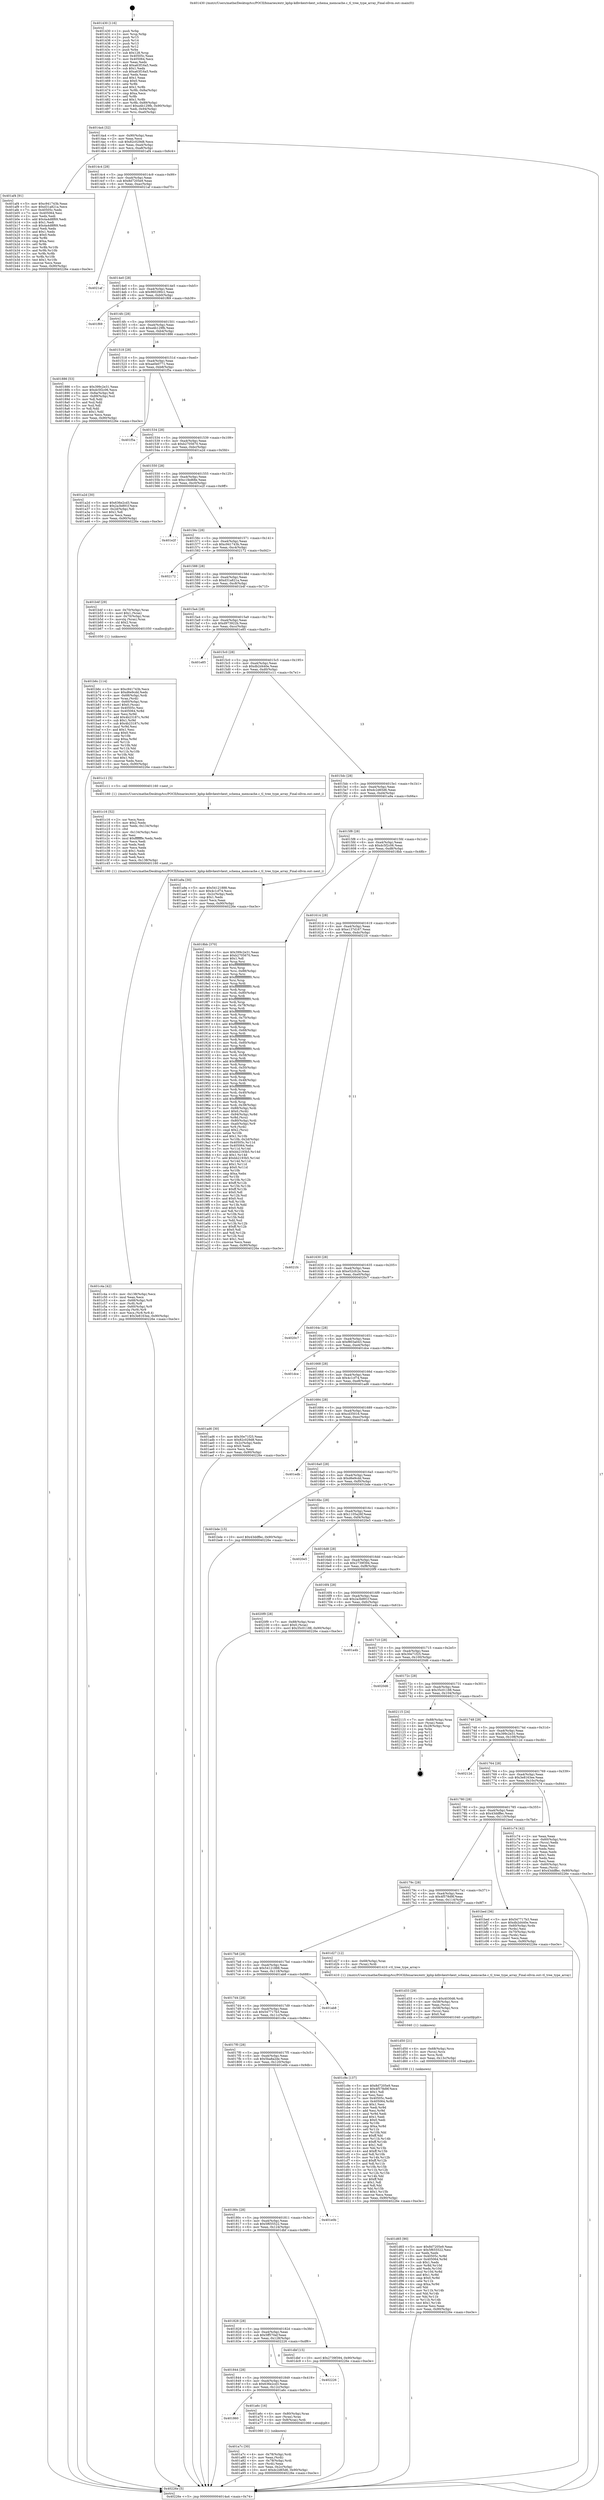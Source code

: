 digraph "0x401430" {
  label = "0x401430 (/mnt/c/Users/mathe/Desktop/tcc/POCII/binaries/extr_kphp-kdbvkextvkext_schema_memcache.c_tl_tree_type_array_Final-ollvm.out::main(0))"
  labelloc = "t"
  node[shape=record]

  Entry [label="",width=0.3,height=0.3,shape=circle,fillcolor=black,style=filled]
  "0x4014a4" [label="{
     0x4014a4 [32]\l
     | [instrs]\l
     &nbsp;&nbsp;0x4014a4 \<+6\>: mov -0x90(%rbp),%eax\l
     &nbsp;&nbsp;0x4014aa \<+2\>: mov %eax,%ecx\l
     &nbsp;&nbsp;0x4014ac \<+6\>: sub $0x82c029d8,%ecx\l
     &nbsp;&nbsp;0x4014b2 \<+6\>: mov %eax,-0xa4(%rbp)\l
     &nbsp;&nbsp;0x4014b8 \<+6\>: mov %ecx,-0xa8(%rbp)\l
     &nbsp;&nbsp;0x4014be \<+6\>: je 0000000000401af4 \<main+0x6c4\>\l
  }"]
  "0x401af4" [label="{
     0x401af4 [91]\l
     | [instrs]\l
     &nbsp;&nbsp;0x401af4 \<+5\>: mov $0xc941743b,%eax\l
     &nbsp;&nbsp;0x401af9 \<+5\>: mov $0xd31a821a,%ecx\l
     &nbsp;&nbsp;0x401afe \<+7\>: mov 0x40505c,%edx\l
     &nbsp;&nbsp;0x401b05 \<+7\>: mov 0x405064,%esi\l
     &nbsp;&nbsp;0x401b0c \<+2\>: mov %edx,%edi\l
     &nbsp;&nbsp;0x401b0e \<+6\>: add $0x4a4d8f69,%edi\l
     &nbsp;&nbsp;0x401b14 \<+3\>: sub $0x1,%edi\l
     &nbsp;&nbsp;0x401b17 \<+6\>: sub $0x4a4d8f69,%edi\l
     &nbsp;&nbsp;0x401b1d \<+3\>: imul %edi,%edx\l
     &nbsp;&nbsp;0x401b20 \<+3\>: and $0x1,%edx\l
     &nbsp;&nbsp;0x401b23 \<+3\>: cmp $0x0,%edx\l
     &nbsp;&nbsp;0x401b26 \<+4\>: sete %r8b\l
     &nbsp;&nbsp;0x401b2a \<+3\>: cmp $0xa,%esi\l
     &nbsp;&nbsp;0x401b2d \<+4\>: setl %r9b\l
     &nbsp;&nbsp;0x401b31 \<+3\>: mov %r8b,%r10b\l
     &nbsp;&nbsp;0x401b34 \<+3\>: and %r9b,%r10b\l
     &nbsp;&nbsp;0x401b37 \<+3\>: xor %r9b,%r8b\l
     &nbsp;&nbsp;0x401b3a \<+3\>: or %r8b,%r10b\l
     &nbsp;&nbsp;0x401b3d \<+4\>: test $0x1,%r10b\l
     &nbsp;&nbsp;0x401b41 \<+3\>: cmovne %ecx,%eax\l
     &nbsp;&nbsp;0x401b44 \<+6\>: mov %eax,-0x90(%rbp)\l
     &nbsp;&nbsp;0x401b4a \<+5\>: jmp 000000000040226e \<main+0xe3e\>\l
  }"]
  "0x4014c4" [label="{
     0x4014c4 [28]\l
     | [instrs]\l
     &nbsp;&nbsp;0x4014c4 \<+5\>: jmp 00000000004014c9 \<main+0x99\>\l
     &nbsp;&nbsp;0x4014c9 \<+6\>: mov -0xa4(%rbp),%eax\l
     &nbsp;&nbsp;0x4014cf \<+5\>: sub $0x8d7205e9,%eax\l
     &nbsp;&nbsp;0x4014d4 \<+6\>: mov %eax,-0xac(%rbp)\l
     &nbsp;&nbsp;0x4014da \<+6\>: je 00000000004021af \<main+0xd7f\>\l
  }"]
  Exit [label="",width=0.3,height=0.3,shape=circle,fillcolor=black,style=filled,peripheries=2]
  "0x4021af" [label="{
     0x4021af\l
  }", style=dashed]
  "0x4014e0" [label="{
     0x4014e0 [28]\l
     | [instrs]\l
     &nbsp;&nbsp;0x4014e0 \<+5\>: jmp 00000000004014e5 \<main+0xb5\>\l
     &nbsp;&nbsp;0x4014e5 \<+6\>: mov -0xa4(%rbp),%eax\l
     &nbsp;&nbsp;0x4014eb \<+5\>: sub $0x960290c1,%eax\l
     &nbsp;&nbsp;0x4014f0 \<+6\>: mov %eax,-0xb0(%rbp)\l
     &nbsp;&nbsp;0x4014f6 \<+6\>: je 0000000000401f69 \<main+0xb39\>\l
  }"]
  "0x401d65" [label="{
     0x401d65 [90]\l
     | [instrs]\l
     &nbsp;&nbsp;0x401d65 \<+5\>: mov $0x8d7205e9,%eax\l
     &nbsp;&nbsp;0x401d6a \<+5\>: mov $0x5f655522,%esi\l
     &nbsp;&nbsp;0x401d6f \<+2\>: xor %edx,%edx\l
     &nbsp;&nbsp;0x401d71 \<+8\>: mov 0x40505c,%r8d\l
     &nbsp;&nbsp;0x401d79 \<+8\>: mov 0x405064,%r9d\l
     &nbsp;&nbsp;0x401d81 \<+3\>: sub $0x1,%edx\l
     &nbsp;&nbsp;0x401d84 \<+3\>: mov %r8d,%r10d\l
     &nbsp;&nbsp;0x401d87 \<+3\>: add %edx,%r10d\l
     &nbsp;&nbsp;0x401d8a \<+4\>: imul %r10d,%r8d\l
     &nbsp;&nbsp;0x401d8e \<+4\>: and $0x1,%r8d\l
     &nbsp;&nbsp;0x401d92 \<+4\>: cmp $0x0,%r8d\l
     &nbsp;&nbsp;0x401d96 \<+4\>: sete %r11b\l
     &nbsp;&nbsp;0x401d9a \<+4\>: cmp $0xa,%r9d\l
     &nbsp;&nbsp;0x401d9e \<+3\>: setl %bl\l
     &nbsp;&nbsp;0x401da1 \<+3\>: mov %r11b,%r14b\l
     &nbsp;&nbsp;0x401da4 \<+3\>: and %bl,%r14b\l
     &nbsp;&nbsp;0x401da7 \<+3\>: xor %bl,%r11b\l
     &nbsp;&nbsp;0x401daa \<+3\>: or %r11b,%r14b\l
     &nbsp;&nbsp;0x401dad \<+4\>: test $0x1,%r14b\l
     &nbsp;&nbsp;0x401db1 \<+3\>: cmovne %esi,%eax\l
     &nbsp;&nbsp;0x401db4 \<+6\>: mov %eax,-0x90(%rbp)\l
     &nbsp;&nbsp;0x401dba \<+5\>: jmp 000000000040226e \<main+0xe3e\>\l
  }"]
  "0x401f69" [label="{
     0x401f69\l
  }", style=dashed]
  "0x4014fc" [label="{
     0x4014fc [28]\l
     | [instrs]\l
     &nbsp;&nbsp;0x4014fc \<+5\>: jmp 0000000000401501 \<main+0xd1\>\l
     &nbsp;&nbsp;0x401501 \<+6\>: mov -0xa4(%rbp),%eax\l
     &nbsp;&nbsp;0x401507 \<+5\>: sub $0xa4b129fb,%eax\l
     &nbsp;&nbsp;0x40150c \<+6\>: mov %eax,-0xb4(%rbp)\l
     &nbsp;&nbsp;0x401512 \<+6\>: je 0000000000401886 \<main+0x456\>\l
  }"]
  "0x401d50" [label="{
     0x401d50 [21]\l
     | [instrs]\l
     &nbsp;&nbsp;0x401d50 \<+4\>: mov -0x68(%rbp),%rcx\l
     &nbsp;&nbsp;0x401d54 \<+3\>: mov (%rcx),%rcx\l
     &nbsp;&nbsp;0x401d57 \<+3\>: mov %rcx,%rdi\l
     &nbsp;&nbsp;0x401d5a \<+6\>: mov %eax,-0x13c(%rbp)\l
     &nbsp;&nbsp;0x401d60 \<+5\>: call 0000000000401030 \<free@plt\>\l
     | [calls]\l
     &nbsp;&nbsp;0x401030 \{1\} (unknown)\l
  }"]
  "0x401886" [label="{
     0x401886 [53]\l
     | [instrs]\l
     &nbsp;&nbsp;0x401886 \<+5\>: mov $0x399c2e31,%eax\l
     &nbsp;&nbsp;0x40188b \<+5\>: mov $0xdc5f2c06,%ecx\l
     &nbsp;&nbsp;0x401890 \<+6\>: mov -0x8a(%rbp),%dl\l
     &nbsp;&nbsp;0x401896 \<+7\>: mov -0x89(%rbp),%sil\l
     &nbsp;&nbsp;0x40189d \<+3\>: mov %dl,%dil\l
     &nbsp;&nbsp;0x4018a0 \<+3\>: and %sil,%dil\l
     &nbsp;&nbsp;0x4018a3 \<+3\>: xor %sil,%dl\l
     &nbsp;&nbsp;0x4018a6 \<+3\>: or %dl,%dil\l
     &nbsp;&nbsp;0x4018a9 \<+4\>: test $0x1,%dil\l
     &nbsp;&nbsp;0x4018ad \<+3\>: cmovne %ecx,%eax\l
     &nbsp;&nbsp;0x4018b0 \<+6\>: mov %eax,-0x90(%rbp)\l
     &nbsp;&nbsp;0x4018b6 \<+5\>: jmp 000000000040226e \<main+0xe3e\>\l
  }"]
  "0x401518" [label="{
     0x401518 [28]\l
     | [instrs]\l
     &nbsp;&nbsp;0x401518 \<+5\>: jmp 000000000040151d \<main+0xed\>\l
     &nbsp;&nbsp;0x40151d \<+6\>: mov -0xa4(%rbp),%eax\l
     &nbsp;&nbsp;0x401523 \<+5\>: sub $0xae0e0771,%eax\l
     &nbsp;&nbsp;0x401528 \<+6\>: mov %eax,-0xb8(%rbp)\l
     &nbsp;&nbsp;0x40152e \<+6\>: je 0000000000401f5a \<main+0xb2a\>\l
  }"]
  "0x40226e" [label="{
     0x40226e [5]\l
     | [instrs]\l
     &nbsp;&nbsp;0x40226e \<+5\>: jmp 00000000004014a4 \<main+0x74\>\l
  }"]
  "0x401430" [label="{
     0x401430 [116]\l
     | [instrs]\l
     &nbsp;&nbsp;0x401430 \<+1\>: push %rbp\l
     &nbsp;&nbsp;0x401431 \<+3\>: mov %rsp,%rbp\l
     &nbsp;&nbsp;0x401434 \<+2\>: push %r15\l
     &nbsp;&nbsp;0x401436 \<+2\>: push %r14\l
     &nbsp;&nbsp;0x401438 \<+2\>: push %r13\l
     &nbsp;&nbsp;0x40143a \<+2\>: push %r12\l
     &nbsp;&nbsp;0x40143c \<+1\>: push %rbx\l
     &nbsp;&nbsp;0x40143d \<+7\>: sub $0x128,%rsp\l
     &nbsp;&nbsp;0x401444 \<+7\>: mov 0x40505c,%eax\l
     &nbsp;&nbsp;0x40144b \<+7\>: mov 0x405064,%ecx\l
     &nbsp;&nbsp;0x401452 \<+2\>: mov %eax,%edx\l
     &nbsp;&nbsp;0x401454 \<+6\>: add $0xa63f16a5,%edx\l
     &nbsp;&nbsp;0x40145a \<+3\>: sub $0x1,%edx\l
     &nbsp;&nbsp;0x40145d \<+6\>: sub $0xa63f16a5,%edx\l
     &nbsp;&nbsp;0x401463 \<+3\>: imul %edx,%eax\l
     &nbsp;&nbsp;0x401466 \<+3\>: and $0x1,%eax\l
     &nbsp;&nbsp;0x401469 \<+3\>: cmp $0x0,%eax\l
     &nbsp;&nbsp;0x40146c \<+4\>: sete %r8b\l
     &nbsp;&nbsp;0x401470 \<+4\>: and $0x1,%r8b\l
     &nbsp;&nbsp;0x401474 \<+7\>: mov %r8b,-0x8a(%rbp)\l
     &nbsp;&nbsp;0x40147b \<+3\>: cmp $0xa,%ecx\l
     &nbsp;&nbsp;0x40147e \<+4\>: setl %r8b\l
     &nbsp;&nbsp;0x401482 \<+4\>: and $0x1,%r8b\l
     &nbsp;&nbsp;0x401486 \<+7\>: mov %r8b,-0x89(%rbp)\l
     &nbsp;&nbsp;0x40148d \<+10\>: movl $0xa4b129fb,-0x90(%rbp)\l
     &nbsp;&nbsp;0x401497 \<+6\>: mov %edi,-0x94(%rbp)\l
     &nbsp;&nbsp;0x40149d \<+7\>: mov %rsi,-0xa0(%rbp)\l
  }"]
  "0x401d33" [label="{
     0x401d33 [29]\l
     | [instrs]\l
     &nbsp;&nbsp;0x401d33 \<+10\>: movabs $0x4030d6,%rdi\l
     &nbsp;&nbsp;0x401d3d \<+4\>: mov -0x58(%rbp),%rcx\l
     &nbsp;&nbsp;0x401d41 \<+2\>: mov %eax,(%rcx)\l
     &nbsp;&nbsp;0x401d43 \<+4\>: mov -0x58(%rbp),%rcx\l
     &nbsp;&nbsp;0x401d47 \<+2\>: mov (%rcx),%esi\l
     &nbsp;&nbsp;0x401d49 \<+2\>: mov $0x0,%al\l
     &nbsp;&nbsp;0x401d4b \<+5\>: call 0000000000401040 \<printf@plt\>\l
     | [calls]\l
     &nbsp;&nbsp;0x401040 \{1\} (unknown)\l
  }"]
  "0x401f5a" [label="{
     0x401f5a\l
  }", style=dashed]
  "0x401534" [label="{
     0x401534 [28]\l
     | [instrs]\l
     &nbsp;&nbsp;0x401534 \<+5\>: jmp 0000000000401539 \<main+0x109\>\l
     &nbsp;&nbsp;0x401539 \<+6\>: mov -0xa4(%rbp),%eax\l
     &nbsp;&nbsp;0x40153f \<+5\>: sub $0xb2705670,%eax\l
     &nbsp;&nbsp;0x401544 \<+6\>: mov %eax,-0xbc(%rbp)\l
     &nbsp;&nbsp;0x40154a \<+6\>: je 0000000000401a2d \<main+0x5fd\>\l
  }"]
  "0x401c4a" [label="{
     0x401c4a [42]\l
     | [instrs]\l
     &nbsp;&nbsp;0x401c4a \<+6\>: mov -0x138(%rbp),%ecx\l
     &nbsp;&nbsp;0x401c50 \<+3\>: imul %eax,%ecx\l
     &nbsp;&nbsp;0x401c53 \<+4\>: mov -0x68(%rbp),%r8\l
     &nbsp;&nbsp;0x401c57 \<+3\>: mov (%r8),%r8\l
     &nbsp;&nbsp;0x401c5a \<+4\>: mov -0x60(%rbp),%r9\l
     &nbsp;&nbsp;0x401c5e \<+3\>: movslq (%r9),%r9\l
     &nbsp;&nbsp;0x401c61 \<+4\>: mov %ecx,(%r8,%r9,4)\l
     &nbsp;&nbsp;0x401c65 \<+10\>: movl $0x3e8163ee,-0x90(%rbp)\l
     &nbsp;&nbsp;0x401c6f \<+5\>: jmp 000000000040226e \<main+0xe3e\>\l
  }"]
  "0x401a2d" [label="{
     0x401a2d [30]\l
     | [instrs]\l
     &nbsp;&nbsp;0x401a2d \<+5\>: mov $0x636e2cd3,%eax\l
     &nbsp;&nbsp;0x401a32 \<+5\>: mov $0x2a3b891f,%ecx\l
     &nbsp;&nbsp;0x401a37 \<+3\>: mov -0x2d(%rbp),%dl\l
     &nbsp;&nbsp;0x401a3a \<+3\>: test $0x1,%dl\l
     &nbsp;&nbsp;0x401a3d \<+3\>: cmovne %ecx,%eax\l
     &nbsp;&nbsp;0x401a40 \<+6\>: mov %eax,-0x90(%rbp)\l
     &nbsp;&nbsp;0x401a46 \<+5\>: jmp 000000000040226e \<main+0xe3e\>\l
  }"]
  "0x401550" [label="{
     0x401550 [28]\l
     | [instrs]\l
     &nbsp;&nbsp;0x401550 \<+5\>: jmp 0000000000401555 \<main+0x125\>\l
     &nbsp;&nbsp;0x401555 \<+6\>: mov -0xa4(%rbp),%eax\l
     &nbsp;&nbsp;0x40155b \<+5\>: sub $0xc1fed68e,%eax\l
     &nbsp;&nbsp;0x401560 \<+6\>: mov %eax,-0xc0(%rbp)\l
     &nbsp;&nbsp;0x401566 \<+6\>: je 0000000000401e2f \<main+0x9ff\>\l
  }"]
  "0x401c16" [label="{
     0x401c16 [52]\l
     | [instrs]\l
     &nbsp;&nbsp;0x401c16 \<+2\>: xor %ecx,%ecx\l
     &nbsp;&nbsp;0x401c18 \<+5\>: mov $0x2,%edx\l
     &nbsp;&nbsp;0x401c1d \<+6\>: mov %edx,-0x134(%rbp)\l
     &nbsp;&nbsp;0x401c23 \<+1\>: cltd\l
     &nbsp;&nbsp;0x401c24 \<+6\>: mov -0x134(%rbp),%esi\l
     &nbsp;&nbsp;0x401c2a \<+2\>: idiv %esi\l
     &nbsp;&nbsp;0x401c2c \<+6\>: imul $0xfffffffe,%edx,%edx\l
     &nbsp;&nbsp;0x401c32 \<+2\>: mov %ecx,%edi\l
     &nbsp;&nbsp;0x401c34 \<+2\>: sub %edx,%edi\l
     &nbsp;&nbsp;0x401c36 \<+2\>: mov %ecx,%edx\l
     &nbsp;&nbsp;0x401c38 \<+3\>: sub $0x1,%edx\l
     &nbsp;&nbsp;0x401c3b \<+2\>: add %edx,%edi\l
     &nbsp;&nbsp;0x401c3d \<+2\>: sub %edi,%ecx\l
     &nbsp;&nbsp;0x401c3f \<+6\>: mov %ecx,-0x138(%rbp)\l
     &nbsp;&nbsp;0x401c45 \<+5\>: call 0000000000401160 \<next_i\>\l
     | [calls]\l
     &nbsp;&nbsp;0x401160 \{1\} (/mnt/c/Users/mathe/Desktop/tcc/POCII/binaries/extr_kphp-kdbvkextvkext_schema_memcache.c_tl_tree_type_array_Final-ollvm.out::next_i)\l
  }"]
  "0x401e2f" [label="{
     0x401e2f\l
  }", style=dashed]
  "0x40156c" [label="{
     0x40156c [28]\l
     | [instrs]\l
     &nbsp;&nbsp;0x40156c \<+5\>: jmp 0000000000401571 \<main+0x141\>\l
     &nbsp;&nbsp;0x401571 \<+6\>: mov -0xa4(%rbp),%eax\l
     &nbsp;&nbsp;0x401577 \<+5\>: sub $0xc941743b,%eax\l
     &nbsp;&nbsp;0x40157c \<+6\>: mov %eax,-0xc4(%rbp)\l
     &nbsp;&nbsp;0x401582 \<+6\>: je 0000000000402172 \<main+0xd42\>\l
  }"]
  "0x401b6c" [label="{
     0x401b6c [114]\l
     | [instrs]\l
     &nbsp;&nbsp;0x401b6c \<+5\>: mov $0xc941743b,%ecx\l
     &nbsp;&nbsp;0x401b71 \<+5\>: mov $0xd6e9cdd,%edx\l
     &nbsp;&nbsp;0x401b76 \<+4\>: mov -0x68(%rbp),%rdi\l
     &nbsp;&nbsp;0x401b7a \<+3\>: mov %rax,(%rdi)\l
     &nbsp;&nbsp;0x401b7d \<+4\>: mov -0x60(%rbp),%rax\l
     &nbsp;&nbsp;0x401b81 \<+6\>: movl $0x0,(%rax)\l
     &nbsp;&nbsp;0x401b87 \<+7\>: mov 0x40505c,%esi\l
     &nbsp;&nbsp;0x401b8e \<+8\>: mov 0x405064,%r8d\l
     &nbsp;&nbsp;0x401b96 \<+3\>: mov %esi,%r9d\l
     &nbsp;&nbsp;0x401b99 \<+7\>: add $0x4b23187c,%r9d\l
     &nbsp;&nbsp;0x401ba0 \<+4\>: sub $0x1,%r9d\l
     &nbsp;&nbsp;0x401ba4 \<+7\>: sub $0x4b23187c,%r9d\l
     &nbsp;&nbsp;0x401bab \<+4\>: imul %r9d,%esi\l
     &nbsp;&nbsp;0x401baf \<+3\>: and $0x1,%esi\l
     &nbsp;&nbsp;0x401bb2 \<+3\>: cmp $0x0,%esi\l
     &nbsp;&nbsp;0x401bb5 \<+4\>: sete %r10b\l
     &nbsp;&nbsp;0x401bb9 \<+4\>: cmp $0xa,%r8d\l
     &nbsp;&nbsp;0x401bbd \<+4\>: setl %r11b\l
     &nbsp;&nbsp;0x401bc1 \<+3\>: mov %r10b,%bl\l
     &nbsp;&nbsp;0x401bc4 \<+3\>: and %r11b,%bl\l
     &nbsp;&nbsp;0x401bc7 \<+3\>: xor %r11b,%r10b\l
     &nbsp;&nbsp;0x401bca \<+3\>: or %r10b,%bl\l
     &nbsp;&nbsp;0x401bcd \<+3\>: test $0x1,%bl\l
     &nbsp;&nbsp;0x401bd0 \<+3\>: cmovne %edx,%ecx\l
     &nbsp;&nbsp;0x401bd3 \<+6\>: mov %ecx,-0x90(%rbp)\l
     &nbsp;&nbsp;0x401bd9 \<+5\>: jmp 000000000040226e \<main+0xe3e\>\l
  }"]
  "0x402172" [label="{
     0x402172\l
  }", style=dashed]
  "0x401588" [label="{
     0x401588 [28]\l
     | [instrs]\l
     &nbsp;&nbsp;0x401588 \<+5\>: jmp 000000000040158d \<main+0x15d\>\l
     &nbsp;&nbsp;0x40158d \<+6\>: mov -0xa4(%rbp),%eax\l
     &nbsp;&nbsp;0x401593 \<+5\>: sub $0xd31a821a,%eax\l
     &nbsp;&nbsp;0x401598 \<+6\>: mov %eax,-0xc8(%rbp)\l
     &nbsp;&nbsp;0x40159e \<+6\>: je 0000000000401b4f \<main+0x71f\>\l
  }"]
  "0x401a7c" [label="{
     0x401a7c [30]\l
     | [instrs]\l
     &nbsp;&nbsp;0x401a7c \<+4\>: mov -0x78(%rbp),%rdi\l
     &nbsp;&nbsp;0x401a80 \<+2\>: mov %eax,(%rdi)\l
     &nbsp;&nbsp;0x401a82 \<+4\>: mov -0x78(%rbp),%rdi\l
     &nbsp;&nbsp;0x401a86 \<+2\>: mov (%rdi),%eax\l
     &nbsp;&nbsp;0x401a88 \<+3\>: mov %eax,-0x2c(%rbp)\l
     &nbsp;&nbsp;0x401a8b \<+10\>: movl $0xdc2d65d6,-0x90(%rbp)\l
     &nbsp;&nbsp;0x401a95 \<+5\>: jmp 000000000040226e \<main+0xe3e\>\l
  }"]
  "0x401b4f" [label="{
     0x401b4f [29]\l
     | [instrs]\l
     &nbsp;&nbsp;0x401b4f \<+4\>: mov -0x70(%rbp),%rax\l
     &nbsp;&nbsp;0x401b53 \<+6\>: movl $0x1,(%rax)\l
     &nbsp;&nbsp;0x401b59 \<+4\>: mov -0x70(%rbp),%rax\l
     &nbsp;&nbsp;0x401b5d \<+3\>: movslq (%rax),%rax\l
     &nbsp;&nbsp;0x401b60 \<+4\>: shl $0x2,%rax\l
     &nbsp;&nbsp;0x401b64 \<+3\>: mov %rax,%rdi\l
     &nbsp;&nbsp;0x401b67 \<+5\>: call 0000000000401050 \<malloc@plt\>\l
     | [calls]\l
     &nbsp;&nbsp;0x401050 \{1\} (unknown)\l
  }"]
  "0x4015a4" [label="{
     0x4015a4 [28]\l
     | [instrs]\l
     &nbsp;&nbsp;0x4015a4 \<+5\>: jmp 00000000004015a9 \<main+0x179\>\l
     &nbsp;&nbsp;0x4015a9 \<+6\>: mov -0xa4(%rbp),%eax\l
     &nbsp;&nbsp;0x4015af \<+5\>: sub $0xd973922b,%eax\l
     &nbsp;&nbsp;0x4015b4 \<+6\>: mov %eax,-0xcc(%rbp)\l
     &nbsp;&nbsp;0x4015ba \<+6\>: je 0000000000401e85 \<main+0xa55\>\l
  }"]
  "0x401860" [label="{
     0x401860\l
  }", style=dashed]
  "0x401e85" [label="{
     0x401e85\l
  }", style=dashed]
  "0x4015c0" [label="{
     0x4015c0 [28]\l
     | [instrs]\l
     &nbsp;&nbsp;0x4015c0 \<+5\>: jmp 00000000004015c5 \<main+0x195\>\l
     &nbsp;&nbsp;0x4015c5 \<+6\>: mov -0xa4(%rbp),%eax\l
     &nbsp;&nbsp;0x4015cb \<+5\>: sub $0xdb2d440e,%eax\l
     &nbsp;&nbsp;0x4015d0 \<+6\>: mov %eax,-0xd0(%rbp)\l
     &nbsp;&nbsp;0x4015d6 \<+6\>: je 0000000000401c11 \<main+0x7e1\>\l
  }"]
  "0x401a6c" [label="{
     0x401a6c [16]\l
     | [instrs]\l
     &nbsp;&nbsp;0x401a6c \<+4\>: mov -0x80(%rbp),%rax\l
     &nbsp;&nbsp;0x401a70 \<+3\>: mov (%rax),%rax\l
     &nbsp;&nbsp;0x401a73 \<+4\>: mov 0x8(%rax),%rdi\l
     &nbsp;&nbsp;0x401a77 \<+5\>: call 0000000000401060 \<atoi@plt\>\l
     | [calls]\l
     &nbsp;&nbsp;0x401060 \{1\} (unknown)\l
  }"]
  "0x401c11" [label="{
     0x401c11 [5]\l
     | [instrs]\l
     &nbsp;&nbsp;0x401c11 \<+5\>: call 0000000000401160 \<next_i\>\l
     | [calls]\l
     &nbsp;&nbsp;0x401160 \{1\} (/mnt/c/Users/mathe/Desktop/tcc/POCII/binaries/extr_kphp-kdbvkextvkext_schema_memcache.c_tl_tree_type_array_Final-ollvm.out::next_i)\l
  }"]
  "0x4015dc" [label="{
     0x4015dc [28]\l
     | [instrs]\l
     &nbsp;&nbsp;0x4015dc \<+5\>: jmp 00000000004015e1 \<main+0x1b1\>\l
     &nbsp;&nbsp;0x4015e1 \<+6\>: mov -0xa4(%rbp),%eax\l
     &nbsp;&nbsp;0x4015e7 \<+5\>: sub $0xdc2d65d6,%eax\l
     &nbsp;&nbsp;0x4015ec \<+6\>: mov %eax,-0xd4(%rbp)\l
     &nbsp;&nbsp;0x4015f2 \<+6\>: je 0000000000401a9a \<main+0x66a\>\l
  }"]
  "0x401844" [label="{
     0x401844 [28]\l
     | [instrs]\l
     &nbsp;&nbsp;0x401844 \<+5\>: jmp 0000000000401849 \<main+0x419\>\l
     &nbsp;&nbsp;0x401849 \<+6\>: mov -0xa4(%rbp),%eax\l
     &nbsp;&nbsp;0x40184f \<+5\>: sub $0x636e2cd3,%eax\l
     &nbsp;&nbsp;0x401854 \<+6\>: mov %eax,-0x12c(%rbp)\l
     &nbsp;&nbsp;0x40185a \<+6\>: je 0000000000401a6c \<main+0x63c\>\l
  }"]
  "0x401a9a" [label="{
     0x401a9a [30]\l
     | [instrs]\l
     &nbsp;&nbsp;0x401a9a \<+5\>: mov $0x54121888,%eax\l
     &nbsp;&nbsp;0x401a9f \<+5\>: mov $0x4c1cf74,%ecx\l
     &nbsp;&nbsp;0x401aa4 \<+3\>: mov -0x2c(%rbp),%edx\l
     &nbsp;&nbsp;0x401aa7 \<+3\>: cmp $0x1,%edx\l
     &nbsp;&nbsp;0x401aaa \<+3\>: cmovl %ecx,%eax\l
     &nbsp;&nbsp;0x401aad \<+6\>: mov %eax,-0x90(%rbp)\l
     &nbsp;&nbsp;0x401ab3 \<+5\>: jmp 000000000040226e \<main+0xe3e\>\l
  }"]
  "0x4015f8" [label="{
     0x4015f8 [28]\l
     | [instrs]\l
     &nbsp;&nbsp;0x4015f8 \<+5\>: jmp 00000000004015fd \<main+0x1cd\>\l
     &nbsp;&nbsp;0x4015fd \<+6\>: mov -0xa4(%rbp),%eax\l
     &nbsp;&nbsp;0x401603 \<+5\>: sub $0xdc5f2c06,%eax\l
     &nbsp;&nbsp;0x401608 \<+6\>: mov %eax,-0xd8(%rbp)\l
     &nbsp;&nbsp;0x40160e \<+6\>: je 00000000004018bb \<main+0x48b\>\l
  }"]
  "0x402226" [label="{
     0x402226\l
  }", style=dashed]
  "0x4018bb" [label="{
     0x4018bb [370]\l
     | [instrs]\l
     &nbsp;&nbsp;0x4018bb \<+5\>: mov $0x399c2e31,%eax\l
     &nbsp;&nbsp;0x4018c0 \<+5\>: mov $0xb2705670,%ecx\l
     &nbsp;&nbsp;0x4018c5 \<+2\>: mov $0x1,%dl\l
     &nbsp;&nbsp;0x4018c7 \<+3\>: mov %rsp,%rsi\l
     &nbsp;&nbsp;0x4018ca \<+4\>: add $0xfffffffffffffff0,%rsi\l
     &nbsp;&nbsp;0x4018ce \<+3\>: mov %rsi,%rsp\l
     &nbsp;&nbsp;0x4018d1 \<+7\>: mov %rsi,-0x88(%rbp)\l
     &nbsp;&nbsp;0x4018d8 \<+3\>: mov %rsp,%rsi\l
     &nbsp;&nbsp;0x4018db \<+4\>: add $0xfffffffffffffff0,%rsi\l
     &nbsp;&nbsp;0x4018df \<+3\>: mov %rsi,%rsp\l
     &nbsp;&nbsp;0x4018e2 \<+3\>: mov %rsp,%rdi\l
     &nbsp;&nbsp;0x4018e5 \<+4\>: add $0xfffffffffffffff0,%rdi\l
     &nbsp;&nbsp;0x4018e9 \<+3\>: mov %rdi,%rsp\l
     &nbsp;&nbsp;0x4018ec \<+4\>: mov %rdi,-0x80(%rbp)\l
     &nbsp;&nbsp;0x4018f0 \<+3\>: mov %rsp,%rdi\l
     &nbsp;&nbsp;0x4018f3 \<+4\>: add $0xfffffffffffffff0,%rdi\l
     &nbsp;&nbsp;0x4018f7 \<+3\>: mov %rdi,%rsp\l
     &nbsp;&nbsp;0x4018fa \<+4\>: mov %rdi,-0x78(%rbp)\l
     &nbsp;&nbsp;0x4018fe \<+3\>: mov %rsp,%rdi\l
     &nbsp;&nbsp;0x401901 \<+4\>: add $0xfffffffffffffff0,%rdi\l
     &nbsp;&nbsp;0x401905 \<+3\>: mov %rdi,%rsp\l
     &nbsp;&nbsp;0x401908 \<+4\>: mov %rdi,-0x70(%rbp)\l
     &nbsp;&nbsp;0x40190c \<+3\>: mov %rsp,%rdi\l
     &nbsp;&nbsp;0x40190f \<+4\>: add $0xfffffffffffffff0,%rdi\l
     &nbsp;&nbsp;0x401913 \<+3\>: mov %rdi,%rsp\l
     &nbsp;&nbsp;0x401916 \<+4\>: mov %rdi,-0x68(%rbp)\l
     &nbsp;&nbsp;0x40191a \<+3\>: mov %rsp,%rdi\l
     &nbsp;&nbsp;0x40191d \<+4\>: add $0xfffffffffffffff0,%rdi\l
     &nbsp;&nbsp;0x401921 \<+3\>: mov %rdi,%rsp\l
     &nbsp;&nbsp;0x401924 \<+4\>: mov %rdi,-0x60(%rbp)\l
     &nbsp;&nbsp;0x401928 \<+3\>: mov %rsp,%rdi\l
     &nbsp;&nbsp;0x40192b \<+4\>: add $0xfffffffffffffff0,%rdi\l
     &nbsp;&nbsp;0x40192f \<+3\>: mov %rdi,%rsp\l
     &nbsp;&nbsp;0x401932 \<+4\>: mov %rdi,-0x58(%rbp)\l
     &nbsp;&nbsp;0x401936 \<+3\>: mov %rsp,%rdi\l
     &nbsp;&nbsp;0x401939 \<+4\>: add $0xfffffffffffffff0,%rdi\l
     &nbsp;&nbsp;0x40193d \<+3\>: mov %rdi,%rsp\l
     &nbsp;&nbsp;0x401940 \<+4\>: mov %rdi,-0x50(%rbp)\l
     &nbsp;&nbsp;0x401944 \<+3\>: mov %rsp,%rdi\l
     &nbsp;&nbsp;0x401947 \<+4\>: add $0xfffffffffffffff0,%rdi\l
     &nbsp;&nbsp;0x40194b \<+3\>: mov %rdi,%rsp\l
     &nbsp;&nbsp;0x40194e \<+4\>: mov %rdi,-0x48(%rbp)\l
     &nbsp;&nbsp;0x401952 \<+3\>: mov %rsp,%rdi\l
     &nbsp;&nbsp;0x401955 \<+4\>: add $0xfffffffffffffff0,%rdi\l
     &nbsp;&nbsp;0x401959 \<+3\>: mov %rdi,%rsp\l
     &nbsp;&nbsp;0x40195c \<+4\>: mov %rdi,-0x40(%rbp)\l
     &nbsp;&nbsp;0x401960 \<+3\>: mov %rsp,%rdi\l
     &nbsp;&nbsp;0x401963 \<+4\>: add $0xfffffffffffffff0,%rdi\l
     &nbsp;&nbsp;0x401967 \<+3\>: mov %rdi,%rsp\l
     &nbsp;&nbsp;0x40196a \<+4\>: mov %rdi,-0x38(%rbp)\l
     &nbsp;&nbsp;0x40196e \<+7\>: mov -0x88(%rbp),%rdi\l
     &nbsp;&nbsp;0x401975 \<+6\>: movl $0x0,(%rdi)\l
     &nbsp;&nbsp;0x40197b \<+7\>: mov -0x94(%rbp),%r8d\l
     &nbsp;&nbsp;0x401982 \<+3\>: mov %r8d,(%rsi)\l
     &nbsp;&nbsp;0x401985 \<+4\>: mov -0x80(%rbp),%rdi\l
     &nbsp;&nbsp;0x401989 \<+7\>: mov -0xa0(%rbp),%r9\l
     &nbsp;&nbsp;0x401990 \<+3\>: mov %r9,(%rdi)\l
     &nbsp;&nbsp;0x401993 \<+3\>: cmpl $0x2,(%rsi)\l
     &nbsp;&nbsp;0x401996 \<+4\>: setne %r10b\l
     &nbsp;&nbsp;0x40199a \<+4\>: and $0x1,%r10b\l
     &nbsp;&nbsp;0x40199e \<+4\>: mov %r10b,-0x2d(%rbp)\l
     &nbsp;&nbsp;0x4019a2 \<+8\>: mov 0x40505c,%r11d\l
     &nbsp;&nbsp;0x4019aa \<+7\>: mov 0x405064,%ebx\l
     &nbsp;&nbsp;0x4019b1 \<+3\>: mov %r11d,%r14d\l
     &nbsp;&nbsp;0x4019b4 \<+7\>: sub $0xbb2193b5,%r14d\l
     &nbsp;&nbsp;0x4019bb \<+4\>: sub $0x1,%r14d\l
     &nbsp;&nbsp;0x4019bf \<+7\>: add $0xbb2193b5,%r14d\l
     &nbsp;&nbsp;0x4019c6 \<+4\>: imul %r14d,%r11d\l
     &nbsp;&nbsp;0x4019ca \<+4\>: and $0x1,%r11d\l
     &nbsp;&nbsp;0x4019ce \<+4\>: cmp $0x0,%r11d\l
     &nbsp;&nbsp;0x4019d2 \<+4\>: sete %r10b\l
     &nbsp;&nbsp;0x4019d6 \<+3\>: cmp $0xa,%ebx\l
     &nbsp;&nbsp;0x4019d9 \<+4\>: setl %r15b\l
     &nbsp;&nbsp;0x4019dd \<+3\>: mov %r10b,%r12b\l
     &nbsp;&nbsp;0x4019e0 \<+4\>: xor $0xff,%r12b\l
     &nbsp;&nbsp;0x4019e4 \<+3\>: mov %r15b,%r13b\l
     &nbsp;&nbsp;0x4019e7 \<+4\>: xor $0xff,%r13b\l
     &nbsp;&nbsp;0x4019eb \<+3\>: xor $0x0,%dl\l
     &nbsp;&nbsp;0x4019ee \<+3\>: mov %r12b,%sil\l
     &nbsp;&nbsp;0x4019f1 \<+4\>: and $0x0,%sil\l
     &nbsp;&nbsp;0x4019f5 \<+3\>: and %dl,%r10b\l
     &nbsp;&nbsp;0x4019f8 \<+3\>: mov %r13b,%dil\l
     &nbsp;&nbsp;0x4019fb \<+4\>: and $0x0,%dil\l
     &nbsp;&nbsp;0x4019ff \<+3\>: and %dl,%r15b\l
     &nbsp;&nbsp;0x401a02 \<+3\>: or %r10b,%sil\l
     &nbsp;&nbsp;0x401a05 \<+3\>: or %r15b,%dil\l
     &nbsp;&nbsp;0x401a08 \<+3\>: xor %dil,%sil\l
     &nbsp;&nbsp;0x401a0b \<+3\>: or %r13b,%r12b\l
     &nbsp;&nbsp;0x401a0e \<+4\>: xor $0xff,%r12b\l
     &nbsp;&nbsp;0x401a12 \<+3\>: or $0x0,%dl\l
     &nbsp;&nbsp;0x401a15 \<+3\>: and %dl,%r12b\l
     &nbsp;&nbsp;0x401a18 \<+3\>: or %r12b,%sil\l
     &nbsp;&nbsp;0x401a1b \<+4\>: test $0x1,%sil\l
     &nbsp;&nbsp;0x401a1f \<+3\>: cmovne %ecx,%eax\l
     &nbsp;&nbsp;0x401a22 \<+6\>: mov %eax,-0x90(%rbp)\l
     &nbsp;&nbsp;0x401a28 \<+5\>: jmp 000000000040226e \<main+0xe3e\>\l
  }"]
  "0x401614" [label="{
     0x401614 [28]\l
     | [instrs]\l
     &nbsp;&nbsp;0x401614 \<+5\>: jmp 0000000000401619 \<main+0x1e9\>\l
     &nbsp;&nbsp;0x401619 \<+6\>: mov -0xa4(%rbp),%eax\l
     &nbsp;&nbsp;0x40161f \<+5\>: sub $0xe137d167,%eax\l
     &nbsp;&nbsp;0x401624 \<+6\>: mov %eax,-0xdc(%rbp)\l
     &nbsp;&nbsp;0x40162a \<+6\>: je 00000000004021fc \<main+0xdcc\>\l
  }"]
  "0x401828" [label="{
     0x401828 [28]\l
     | [instrs]\l
     &nbsp;&nbsp;0x401828 \<+5\>: jmp 000000000040182d \<main+0x3fd\>\l
     &nbsp;&nbsp;0x40182d \<+6\>: mov -0xa4(%rbp),%eax\l
     &nbsp;&nbsp;0x401833 \<+5\>: sub $0x5ff570ef,%eax\l
     &nbsp;&nbsp;0x401838 \<+6\>: mov %eax,-0x128(%rbp)\l
     &nbsp;&nbsp;0x40183e \<+6\>: je 0000000000402226 \<main+0xdf6\>\l
  }"]
  "0x401dbf" [label="{
     0x401dbf [15]\l
     | [instrs]\l
     &nbsp;&nbsp;0x401dbf \<+10\>: movl $0x2739f394,-0x90(%rbp)\l
     &nbsp;&nbsp;0x401dc9 \<+5\>: jmp 000000000040226e \<main+0xe3e\>\l
  }"]
  "0x4021fc" [label="{
     0x4021fc\l
  }", style=dashed]
  "0x401630" [label="{
     0x401630 [28]\l
     | [instrs]\l
     &nbsp;&nbsp;0x401630 \<+5\>: jmp 0000000000401635 \<main+0x205\>\l
     &nbsp;&nbsp;0x401635 \<+6\>: mov -0xa4(%rbp),%eax\l
     &nbsp;&nbsp;0x40163b \<+5\>: sub $0xe52cfc2e,%eax\l
     &nbsp;&nbsp;0x401640 \<+6\>: mov %eax,-0xe0(%rbp)\l
     &nbsp;&nbsp;0x401646 \<+6\>: je 00000000004020c7 \<main+0xc97\>\l
  }"]
  "0x40180c" [label="{
     0x40180c [28]\l
     | [instrs]\l
     &nbsp;&nbsp;0x40180c \<+5\>: jmp 0000000000401811 \<main+0x3e1\>\l
     &nbsp;&nbsp;0x401811 \<+6\>: mov -0xa4(%rbp),%eax\l
     &nbsp;&nbsp;0x401817 \<+5\>: sub $0x5f655522,%eax\l
     &nbsp;&nbsp;0x40181c \<+6\>: mov %eax,-0x124(%rbp)\l
     &nbsp;&nbsp;0x401822 \<+6\>: je 0000000000401dbf \<main+0x98f\>\l
  }"]
  "0x4020c7" [label="{
     0x4020c7\l
  }", style=dashed]
  "0x40164c" [label="{
     0x40164c [28]\l
     | [instrs]\l
     &nbsp;&nbsp;0x40164c \<+5\>: jmp 0000000000401651 \<main+0x221\>\l
     &nbsp;&nbsp;0x401651 \<+6\>: mov -0xa4(%rbp),%eax\l
     &nbsp;&nbsp;0x401657 \<+5\>: sub $0xf803a043,%eax\l
     &nbsp;&nbsp;0x40165c \<+6\>: mov %eax,-0xe4(%rbp)\l
     &nbsp;&nbsp;0x401662 \<+6\>: je 0000000000401dce \<main+0x99e\>\l
  }"]
  "0x401e0b" [label="{
     0x401e0b\l
  }", style=dashed]
  "0x401dce" [label="{
     0x401dce\l
  }", style=dashed]
  "0x401668" [label="{
     0x401668 [28]\l
     | [instrs]\l
     &nbsp;&nbsp;0x401668 \<+5\>: jmp 000000000040166d \<main+0x23d\>\l
     &nbsp;&nbsp;0x40166d \<+6\>: mov -0xa4(%rbp),%eax\l
     &nbsp;&nbsp;0x401673 \<+5\>: sub $0x4c1cf74,%eax\l
     &nbsp;&nbsp;0x401678 \<+6\>: mov %eax,-0xe8(%rbp)\l
     &nbsp;&nbsp;0x40167e \<+6\>: je 0000000000401ad6 \<main+0x6a6\>\l
  }"]
  "0x4017f0" [label="{
     0x4017f0 [28]\l
     | [instrs]\l
     &nbsp;&nbsp;0x4017f0 \<+5\>: jmp 00000000004017f5 \<main+0x3c5\>\l
     &nbsp;&nbsp;0x4017f5 \<+6\>: mov -0xa4(%rbp),%eax\l
     &nbsp;&nbsp;0x4017fb \<+5\>: sub $0x5ba8a2de,%eax\l
     &nbsp;&nbsp;0x401800 \<+6\>: mov %eax,-0x120(%rbp)\l
     &nbsp;&nbsp;0x401806 \<+6\>: je 0000000000401e0b \<main+0x9db\>\l
  }"]
  "0x401ad6" [label="{
     0x401ad6 [30]\l
     | [instrs]\l
     &nbsp;&nbsp;0x401ad6 \<+5\>: mov $0x30e71f25,%eax\l
     &nbsp;&nbsp;0x401adb \<+5\>: mov $0x82c029d8,%ecx\l
     &nbsp;&nbsp;0x401ae0 \<+3\>: mov -0x2c(%rbp),%edx\l
     &nbsp;&nbsp;0x401ae3 \<+3\>: cmp $0x0,%edx\l
     &nbsp;&nbsp;0x401ae6 \<+3\>: cmove %ecx,%eax\l
     &nbsp;&nbsp;0x401ae9 \<+6\>: mov %eax,-0x90(%rbp)\l
     &nbsp;&nbsp;0x401aef \<+5\>: jmp 000000000040226e \<main+0xe3e\>\l
  }"]
  "0x401684" [label="{
     0x401684 [28]\l
     | [instrs]\l
     &nbsp;&nbsp;0x401684 \<+5\>: jmp 0000000000401689 \<main+0x259\>\l
     &nbsp;&nbsp;0x401689 \<+6\>: mov -0xa4(%rbp),%eax\l
     &nbsp;&nbsp;0x40168f \<+5\>: sub $0xcd35016,%eax\l
     &nbsp;&nbsp;0x401694 \<+6\>: mov %eax,-0xec(%rbp)\l
     &nbsp;&nbsp;0x40169a \<+6\>: je 0000000000401edb \<main+0xaab\>\l
  }"]
  "0x401c9e" [label="{
     0x401c9e [137]\l
     | [instrs]\l
     &nbsp;&nbsp;0x401c9e \<+5\>: mov $0x8d7205e9,%eax\l
     &nbsp;&nbsp;0x401ca3 \<+5\>: mov $0x4f578d9f,%ecx\l
     &nbsp;&nbsp;0x401ca8 \<+2\>: mov $0x1,%dl\l
     &nbsp;&nbsp;0x401caa \<+2\>: xor %esi,%esi\l
     &nbsp;&nbsp;0x401cac \<+7\>: mov 0x40505c,%edi\l
     &nbsp;&nbsp;0x401cb3 \<+8\>: mov 0x405064,%r8d\l
     &nbsp;&nbsp;0x401cbb \<+3\>: sub $0x1,%esi\l
     &nbsp;&nbsp;0x401cbe \<+3\>: mov %edi,%r9d\l
     &nbsp;&nbsp;0x401cc1 \<+3\>: add %esi,%r9d\l
     &nbsp;&nbsp;0x401cc4 \<+4\>: imul %r9d,%edi\l
     &nbsp;&nbsp;0x401cc8 \<+3\>: and $0x1,%edi\l
     &nbsp;&nbsp;0x401ccb \<+3\>: cmp $0x0,%edi\l
     &nbsp;&nbsp;0x401cce \<+4\>: sete %r10b\l
     &nbsp;&nbsp;0x401cd2 \<+4\>: cmp $0xa,%r8d\l
     &nbsp;&nbsp;0x401cd6 \<+4\>: setl %r11b\l
     &nbsp;&nbsp;0x401cda \<+3\>: mov %r10b,%bl\l
     &nbsp;&nbsp;0x401cdd \<+3\>: xor $0xff,%bl\l
     &nbsp;&nbsp;0x401ce0 \<+3\>: mov %r11b,%r14b\l
     &nbsp;&nbsp;0x401ce3 \<+4\>: xor $0xff,%r14b\l
     &nbsp;&nbsp;0x401ce7 \<+3\>: xor $0x1,%dl\l
     &nbsp;&nbsp;0x401cea \<+3\>: mov %bl,%r15b\l
     &nbsp;&nbsp;0x401ced \<+4\>: and $0xff,%r15b\l
     &nbsp;&nbsp;0x401cf1 \<+3\>: and %dl,%r10b\l
     &nbsp;&nbsp;0x401cf4 \<+3\>: mov %r14b,%r12b\l
     &nbsp;&nbsp;0x401cf7 \<+4\>: and $0xff,%r12b\l
     &nbsp;&nbsp;0x401cfb \<+3\>: and %dl,%r11b\l
     &nbsp;&nbsp;0x401cfe \<+3\>: or %r10b,%r15b\l
     &nbsp;&nbsp;0x401d01 \<+3\>: or %r11b,%r12b\l
     &nbsp;&nbsp;0x401d04 \<+3\>: xor %r12b,%r15b\l
     &nbsp;&nbsp;0x401d07 \<+3\>: or %r14b,%bl\l
     &nbsp;&nbsp;0x401d0a \<+3\>: xor $0xff,%bl\l
     &nbsp;&nbsp;0x401d0d \<+3\>: or $0x1,%dl\l
     &nbsp;&nbsp;0x401d10 \<+2\>: and %dl,%bl\l
     &nbsp;&nbsp;0x401d12 \<+3\>: or %bl,%r15b\l
     &nbsp;&nbsp;0x401d15 \<+4\>: test $0x1,%r15b\l
     &nbsp;&nbsp;0x401d19 \<+3\>: cmovne %ecx,%eax\l
     &nbsp;&nbsp;0x401d1c \<+6\>: mov %eax,-0x90(%rbp)\l
     &nbsp;&nbsp;0x401d22 \<+5\>: jmp 000000000040226e \<main+0xe3e\>\l
  }"]
  "0x401edb" [label="{
     0x401edb\l
  }", style=dashed]
  "0x4016a0" [label="{
     0x4016a0 [28]\l
     | [instrs]\l
     &nbsp;&nbsp;0x4016a0 \<+5\>: jmp 00000000004016a5 \<main+0x275\>\l
     &nbsp;&nbsp;0x4016a5 \<+6\>: mov -0xa4(%rbp),%eax\l
     &nbsp;&nbsp;0x4016ab \<+5\>: sub $0xd6e9cdd,%eax\l
     &nbsp;&nbsp;0x4016b0 \<+6\>: mov %eax,-0xf0(%rbp)\l
     &nbsp;&nbsp;0x4016b6 \<+6\>: je 0000000000401bde \<main+0x7ae\>\l
  }"]
  "0x4017d4" [label="{
     0x4017d4 [28]\l
     | [instrs]\l
     &nbsp;&nbsp;0x4017d4 \<+5\>: jmp 00000000004017d9 \<main+0x3a9\>\l
     &nbsp;&nbsp;0x4017d9 \<+6\>: mov -0xa4(%rbp),%eax\l
     &nbsp;&nbsp;0x4017df \<+5\>: sub $0x547717b3,%eax\l
     &nbsp;&nbsp;0x4017e4 \<+6\>: mov %eax,-0x11c(%rbp)\l
     &nbsp;&nbsp;0x4017ea \<+6\>: je 0000000000401c9e \<main+0x86e\>\l
  }"]
  "0x401bde" [label="{
     0x401bde [15]\l
     | [instrs]\l
     &nbsp;&nbsp;0x401bde \<+10\>: movl $0x43ddffec,-0x90(%rbp)\l
     &nbsp;&nbsp;0x401be8 \<+5\>: jmp 000000000040226e \<main+0xe3e\>\l
  }"]
  "0x4016bc" [label="{
     0x4016bc [28]\l
     | [instrs]\l
     &nbsp;&nbsp;0x4016bc \<+5\>: jmp 00000000004016c1 \<main+0x291\>\l
     &nbsp;&nbsp;0x4016c1 \<+6\>: mov -0xa4(%rbp),%eax\l
     &nbsp;&nbsp;0x4016c7 \<+5\>: sub $0x1105a26f,%eax\l
     &nbsp;&nbsp;0x4016cc \<+6\>: mov %eax,-0xf4(%rbp)\l
     &nbsp;&nbsp;0x4016d2 \<+6\>: je 00000000004020e5 \<main+0xcb5\>\l
  }"]
  "0x401ab8" [label="{
     0x401ab8\l
  }", style=dashed]
  "0x4020e5" [label="{
     0x4020e5\l
  }", style=dashed]
  "0x4016d8" [label="{
     0x4016d8 [28]\l
     | [instrs]\l
     &nbsp;&nbsp;0x4016d8 \<+5\>: jmp 00000000004016dd \<main+0x2ad\>\l
     &nbsp;&nbsp;0x4016dd \<+6\>: mov -0xa4(%rbp),%eax\l
     &nbsp;&nbsp;0x4016e3 \<+5\>: sub $0x2739f394,%eax\l
     &nbsp;&nbsp;0x4016e8 \<+6\>: mov %eax,-0xf8(%rbp)\l
     &nbsp;&nbsp;0x4016ee \<+6\>: je 00000000004020f9 \<main+0xcc9\>\l
  }"]
  "0x4017b8" [label="{
     0x4017b8 [28]\l
     | [instrs]\l
     &nbsp;&nbsp;0x4017b8 \<+5\>: jmp 00000000004017bd \<main+0x38d\>\l
     &nbsp;&nbsp;0x4017bd \<+6\>: mov -0xa4(%rbp),%eax\l
     &nbsp;&nbsp;0x4017c3 \<+5\>: sub $0x54121888,%eax\l
     &nbsp;&nbsp;0x4017c8 \<+6\>: mov %eax,-0x118(%rbp)\l
     &nbsp;&nbsp;0x4017ce \<+6\>: je 0000000000401ab8 \<main+0x688\>\l
  }"]
  "0x4020f9" [label="{
     0x4020f9 [28]\l
     | [instrs]\l
     &nbsp;&nbsp;0x4020f9 \<+7\>: mov -0x88(%rbp),%rax\l
     &nbsp;&nbsp;0x402100 \<+6\>: movl $0x0,(%rax)\l
     &nbsp;&nbsp;0x402106 \<+10\>: movl $0x35c01188,-0x90(%rbp)\l
     &nbsp;&nbsp;0x402110 \<+5\>: jmp 000000000040226e \<main+0xe3e\>\l
  }"]
  "0x4016f4" [label="{
     0x4016f4 [28]\l
     | [instrs]\l
     &nbsp;&nbsp;0x4016f4 \<+5\>: jmp 00000000004016f9 \<main+0x2c9\>\l
     &nbsp;&nbsp;0x4016f9 \<+6\>: mov -0xa4(%rbp),%eax\l
     &nbsp;&nbsp;0x4016ff \<+5\>: sub $0x2a3b891f,%eax\l
     &nbsp;&nbsp;0x401704 \<+6\>: mov %eax,-0xfc(%rbp)\l
     &nbsp;&nbsp;0x40170a \<+6\>: je 0000000000401a4b \<main+0x61b\>\l
  }"]
  "0x401d27" [label="{
     0x401d27 [12]\l
     | [instrs]\l
     &nbsp;&nbsp;0x401d27 \<+4\>: mov -0x68(%rbp),%rax\l
     &nbsp;&nbsp;0x401d2b \<+3\>: mov (%rax),%rdi\l
     &nbsp;&nbsp;0x401d2e \<+5\>: call 0000000000401410 \<tl_tree_type_array\>\l
     | [calls]\l
     &nbsp;&nbsp;0x401410 \{1\} (/mnt/c/Users/mathe/Desktop/tcc/POCII/binaries/extr_kphp-kdbvkextvkext_schema_memcache.c_tl_tree_type_array_Final-ollvm.out::tl_tree_type_array)\l
  }"]
  "0x401a4b" [label="{
     0x401a4b\l
  }", style=dashed]
  "0x401710" [label="{
     0x401710 [28]\l
     | [instrs]\l
     &nbsp;&nbsp;0x401710 \<+5\>: jmp 0000000000401715 \<main+0x2e5\>\l
     &nbsp;&nbsp;0x401715 \<+6\>: mov -0xa4(%rbp),%eax\l
     &nbsp;&nbsp;0x40171b \<+5\>: sub $0x30e71f25,%eax\l
     &nbsp;&nbsp;0x401720 \<+6\>: mov %eax,-0x100(%rbp)\l
     &nbsp;&nbsp;0x401726 \<+6\>: je 00000000004020d6 \<main+0xca6\>\l
  }"]
  "0x40179c" [label="{
     0x40179c [28]\l
     | [instrs]\l
     &nbsp;&nbsp;0x40179c \<+5\>: jmp 00000000004017a1 \<main+0x371\>\l
     &nbsp;&nbsp;0x4017a1 \<+6\>: mov -0xa4(%rbp),%eax\l
     &nbsp;&nbsp;0x4017a7 \<+5\>: sub $0x4f578d9f,%eax\l
     &nbsp;&nbsp;0x4017ac \<+6\>: mov %eax,-0x114(%rbp)\l
     &nbsp;&nbsp;0x4017b2 \<+6\>: je 0000000000401d27 \<main+0x8f7\>\l
  }"]
  "0x4020d6" [label="{
     0x4020d6\l
  }", style=dashed]
  "0x40172c" [label="{
     0x40172c [28]\l
     | [instrs]\l
     &nbsp;&nbsp;0x40172c \<+5\>: jmp 0000000000401731 \<main+0x301\>\l
     &nbsp;&nbsp;0x401731 \<+6\>: mov -0xa4(%rbp),%eax\l
     &nbsp;&nbsp;0x401737 \<+5\>: sub $0x35c01188,%eax\l
     &nbsp;&nbsp;0x40173c \<+6\>: mov %eax,-0x104(%rbp)\l
     &nbsp;&nbsp;0x401742 \<+6\>: je 0000000000402115 \<main+0xce5\>\l
  }"]
  "0x401bed" [label="{
     0x401bed [36]\l
     | [instrs]\l
     &nbsp;&nbsp;0x401bed \<+5\>: mov $0x547717b3,%eax\l
     &nbsp;&nbsp;0x401bf2 \<+5\>: mov $0xdb2d440e,%ecx\l
     &nbsp;&nbsp;0x401bf7 \<+4\>: mov -0x60(%rbp),%rdx\l
     &nbsp;&nbsp;0x401bfb \<+2\>: mov (%rdx),%esi\l
     &nbsp;&nbsp;0x401bfd \<+4\>: mov -0x70(%rbp),%rdx\l
     &nbsp;&nbsp;0x401c01 \<+2\>: cmp (%rdx),%esi\l
     &nbsp;&nbsp;0x401c03 \<+3\>: cmovl %ecx,%eax\l
     &nbsp;&nbsp;0x401c06 \<+6\>: mov %eax,-0x90(%rbp)\l
     &nbsp;&nbsp;0x401c0c \<+5\>: jmp 000000000040226e \<main+0xe3e\>\l
  }"]
  "0x402115" [label="{
     0x402115 [24]\l
     | [instrs]\l
     &nbsp;&nbsp;0x402115 \<+7\>: mov -0x88(%rbp),%rax\l
     &nbsp;&nbsp;0x40211c \<+2\>: mov (%rax),%eax\l
     &nbsp;&nbsp;0x40211e \<+4\>: lea -0x28(%rbp),%rsp\l
     &nbsp;&nbsp;0x402122 \<+1\>: pop %rbx\l
     &nbsp;&nbsp;0x402123 \<+2\>: pop %r12\l
     &nbsp;&nbsp;0x402125 \<+2\>: pop %r13\l
     &nbsp;&nbsp;0x402127 \<+2\>: pop %r14\l
     &nbsp;&nbsp;0x402129 \<+2\>: pop %r15\l
     &nbsp;&nbsp;0x40212b \<+1\>: pop %rbp\l
     &nbsp;&nbsp;0x40212c \<+1\>: ret\l
  }"]
  "0x401748" [label="{
     0x401748 [28]\l
     | [instrs]\l
     &nbsp;&nbsp;0x401748 \<+5\>: jmp 000000000040174d \<main+0x31d\>\l
     &nbsp;&nbsp;0x40174d \<+6\>: mov -0xa4(%rbp),%eax\l
     &nbsp;&nbsp;0x401753 \<+5\>: sub $0x399c2e31,%eax\l
     &nbsp;&nbsp;0x401758 \<+6\>: mov %eax,-0x108(%rbp)\l
     &nbsp;&nbsp;0x40175e \<+6\>: je 000000000040212d \<main+0xcfd\>\l
  }"]
  "0x401780" [label="{
     0x401780 [28]\l
     | [instrs]\l
     &nbsp;&nbsp;0x401780 \<+5\>: jmp 0000000000401785 \<main+0x355\>\l
     &nbsp;&nbsp;0x401785 \<+6\>: mov -0xa4(%rbp),%eax\l
     &nbsp;&nbsp;0x40178b \<+5\>: sub $0x43ddffec,%eax\l
     &nbsp;&nbsp;0x401790 \<+6\>: mov %eax,-0x110(%rbp)\l
     &nbsp;&nbsp;0x401796 \<+6\>: je 0000000000401bed \<main+0x7bd\>\l
  }"]
  "0x40212d" [label="{
     0x40212d\l
  }", style=dashed]
  "0x401764" [label="{
     0x401764 [28]\l
     | [instrs]\l
     &nbsp;&nbsp;0x401764 \<+5\>: jmp 0000000000401769 \<main+0x339\>\l
     &nbsp;&nbsp;0x401769 \<+6\>: mov -0xa4(%rbp),%eax\l
     &nbsp;&nbsp;0x40176f \<+5\>: sub $0x3e8163ee,%eax\l
     &nbsp;&nbsp;0x401774 \<+6\>: mov %eax,-0x10c(%rbp)\l
     &nbsp;&nbsp;0x40177a \<+6\>: je 0000000000401c74 \<main+0x844\>\l
  }"]
  "0x401c74" [label="{
     0x401c74 [42]\l
     | [instrs]\l
     &nbsp;&nbsp;0x401c74 \<+2\>: xor %eax,%eax\l
     &nbsp;&nbsp;0x401c76 \<+4\>: mov -0x60(%rbp),%rcx\l
     &nbsp;&nbsp;0x401c7a \<+2\>: mov (%rcx),%edx\l
     &nbsp;&nbsp;0x401c7c \<+2\>: mov %eax,%esi\l
     &nbsp;&nbsp;0x401c7e \<+2\>: sub %edx,%esi\l
     &nbsp;&nbsp;0x401c80 \<+2\>: mov %eax,%edx\l
     &nbsp;&nbsp;0x401c82 \<+3\>: sub $0x1,%edx\l
     &nbsp;&nbsp;0x401c85 \<+2\>: add %edx,%esi\l
     &nbsp;&nbsp;0x401c87 \<+2\>: sub %esi,%eax\l
     &nbsp;&nbsp;0x401c89 \<+4\>: mov -0x60(%rbp),%rcx\l
     &nbsp;&nbsp;0x401c8d \<+2\>: mov %eax,(%rcx)\l
     &nbsp;&nbsp;0x401c8f \<+10\>: movl $0x43ddffec,-0x90(%rbp)\l
     &nbsp;&nbsp;0x401c99 \<+5\>: jmp 000000000040226e \<main+0xe3e\>\l
  }"]
  Entry -> "0x401430" [label=" 1"]
  "0x4014a4" -> "0x401af4" [label=" 1"]
  "0x4014a4" -> "0x4014c4" [label=" 17"]
  "0x402115" -> Exit [label=" 1"]
  "0x4014c4" -> "0x4021af" [label=" 0"]
  "0x4014c4" -> "0x4014e0" [label=" 17"]
  "0x4020f9" -> "0x40226e" [label=" 1"]
  "0x4014e0" -> "0x401f69" [label=" 0"]
  "0x4014e0" -> "0x4014fc" [label=" 17"]
  "0x401dbf" -> "0x40226e" [label=" 1"]
  "0x4014fc" -> "0x401886" [label=" 1"]
  "0x4014fc" -> "0x401518" [label=" 16"]
  "0x401886" -> "0x40226e" [label=" 1"]
  "0x401430" -> "0x4014a4" [label=" 1"]
  "0x40226e" -> "0x4014a4" [label=" 17"]
  "0x401d65" -> "0x40226e" [label=" 1"]
  "0x401518" -> "0x401f5a" [label=" 0"]
  "0x401518" -> "0x401534" [label=" 16"]
  "0x401d50" -> "0x401d65" [label=" 1"]
  "0x401534" -> "0x401a2d" [label=" 1"]
  "0x401534" -> "0x401550" [label=" 15"]
  "0x401d33" -> "0x401d50" [label=" 1"]
  "0x401550" -> "0x401e2f" [label=" 0"]
  "0x401550" -> "0x40156c" [label=" 15"]
  "0x401d27" -> "0x401d33" [label=" 1"]
  "0x40156c" -> "0x402172" [label=" 0"]
  "0x40156c" -> "0x401588" [label=" 15"]
  "0x401c9e" -> "0x40226e" [label=" 1"]
  "0x401588" -> "0x401b4f" [label=" 1"]
  "0x401588" -> "0x4015a4" [label=" 14"]
  "0x401c74" -> "0x40226e" [label=" 1"]
  "0x4015a4" -> "0x401e85" [label=" 0"]
  "0x4015a4" -> "0x4015c0" [label=" 14"]
  "0x401c4a" -> "0x40226e" [label=" 1"]
  "0x4015c0" -> "0x401c11" [label=" 1"]
  "0x4015c0" -> "0x4015dc" [label=" 13"]
  "0x401c16" -> "0x401c4a" [label=" 1"]
  "0x4015dc" -> "0x401a9a" [label=" 1"]
  "0x4015dc" -> "0x4015f8" [label=" 12"]
  "0x401bed" -> "0x40226e" [label=" 2"]
  "0x4015f8" -> "0x4018bb" [label=" 1"]
  "0x4015f8" -> "0x401614" [label=" 11"]
  "0x401bde" -> "0x40226e" [label=" 1"]
  "0x4018bb" -> "0x40226e" [label=" 1"]
  "0x401a2d" -> "0x40226e" [label=" 1"]
  "0x401b4f" -> "0x401b6c" [label=" 1"]
  "0x401614" -> "0x4021fc" [label=" 0"]
  "0x401614" -> "0x401630" [label=" 11"]
  "0x401af4" -> "0x40226e" [label=" 1"]
  "0x401630" -> "0x4020c7" [label=" 0"]
  "0x401630" -> "0x40164c" [label=" 11"]
  "0x401a9a" -> "0x40226e" [label=" 1"]
  "0x40164c" -> "0x401dce" [label=" 0"]
  "0x40164c" -> "0x401668" [label=" 11"]
  "0x401a7c" -> "0x40226e" [label=" 1"]
  "0x401668" -> "0x401ad6" [label=" 1"]
  "0x401668" -> "0x401684" [label=" 10"]
  "0x401844" -> "0x401860" [label=" 0"]
  "0x401684" -> "0x401edb" [label=" 0"]
  "0x401684" -> "0x4016a0" [label=" 10"]
  "0x401844" -> "0x401a6c" [label=" 1"]
  "0x4016a0" -> "0x401bde" [label=" 1"]
  "0x4016a0" -> "0x4016bc" [label=" 9"]
  "0x401828" -> "0x401844" [label=" 1"]
  "0x4016bc" -> "0x4020e5" [label=" 0"]
  "0x4016bc" -> "0x4016d8" [label=" 9"]
  "0x401828" -> "0x402226" [label=" 0"]
  "0x4016d8" -> "0x4020f9" [label=" 1"]
  "0x4016d8" -> "0x4016f4" [label=" 8"]
  "0x40180c" -> "0x401828" [label=" 1"]
  "0x4016f4" -> "0x401a4b" [label=" 0"]
  "0x4016f4" -> "0x401710" [label=" 8"]
  "0x40180c" -> "0x401dbf" [label=" 1"]
  "0x401710" -> "0x4020d6" [label=" 0"]
  "0x401710" -> "0x40172c" [label=" 8"]
  "0x4017f0" -> "0x40180c" [label=" 2"]
  "0x40172c" -> "0x402115" [label=" 1"]
  "0x40172c" -> "0x401748" [label=" 7"]
  "0x4017f0" -> "0x401e0b" [label=" 0"]
  "0x401748" -> "0x40212d" [label=" 0"]
  "0x401748" -> "0x401764" [label=" 7"]
  "0x4017d4" -> "0x4017f0" [label=" 2"]
  "0x401764" -> "0x401c74" [label=" 1"]
  "0x401764" -> "0x401780" [label=" 6"]
  "0x401a6c" -> "0x401a7c" [label=" 1"]
  "0x401780" -> "0x401bed" [label=" 2"]
  "0x401780" -> "0x40179c" [label=" 4"]
  "0x401ad6" -> "0x40226e" [label=" 1"]
  "0x40179c" -> "0x401d27" [label=" 1"]
  "0x40179c" -> "0x4017b8" [label=" 3"]
  "0x401b6c" -> "0x40226e" [label=" 1"]
  "0x4017b8" -> "0x401ab8" [label=" 0"]
  "0x4017b8" -> "0x4017d4" [label=" 3"]
  "0x401c11" -> "0x401c16" [label=" 1"]
  "0x4017d4" -> "0x401c9e" [label=" 1"]
}
